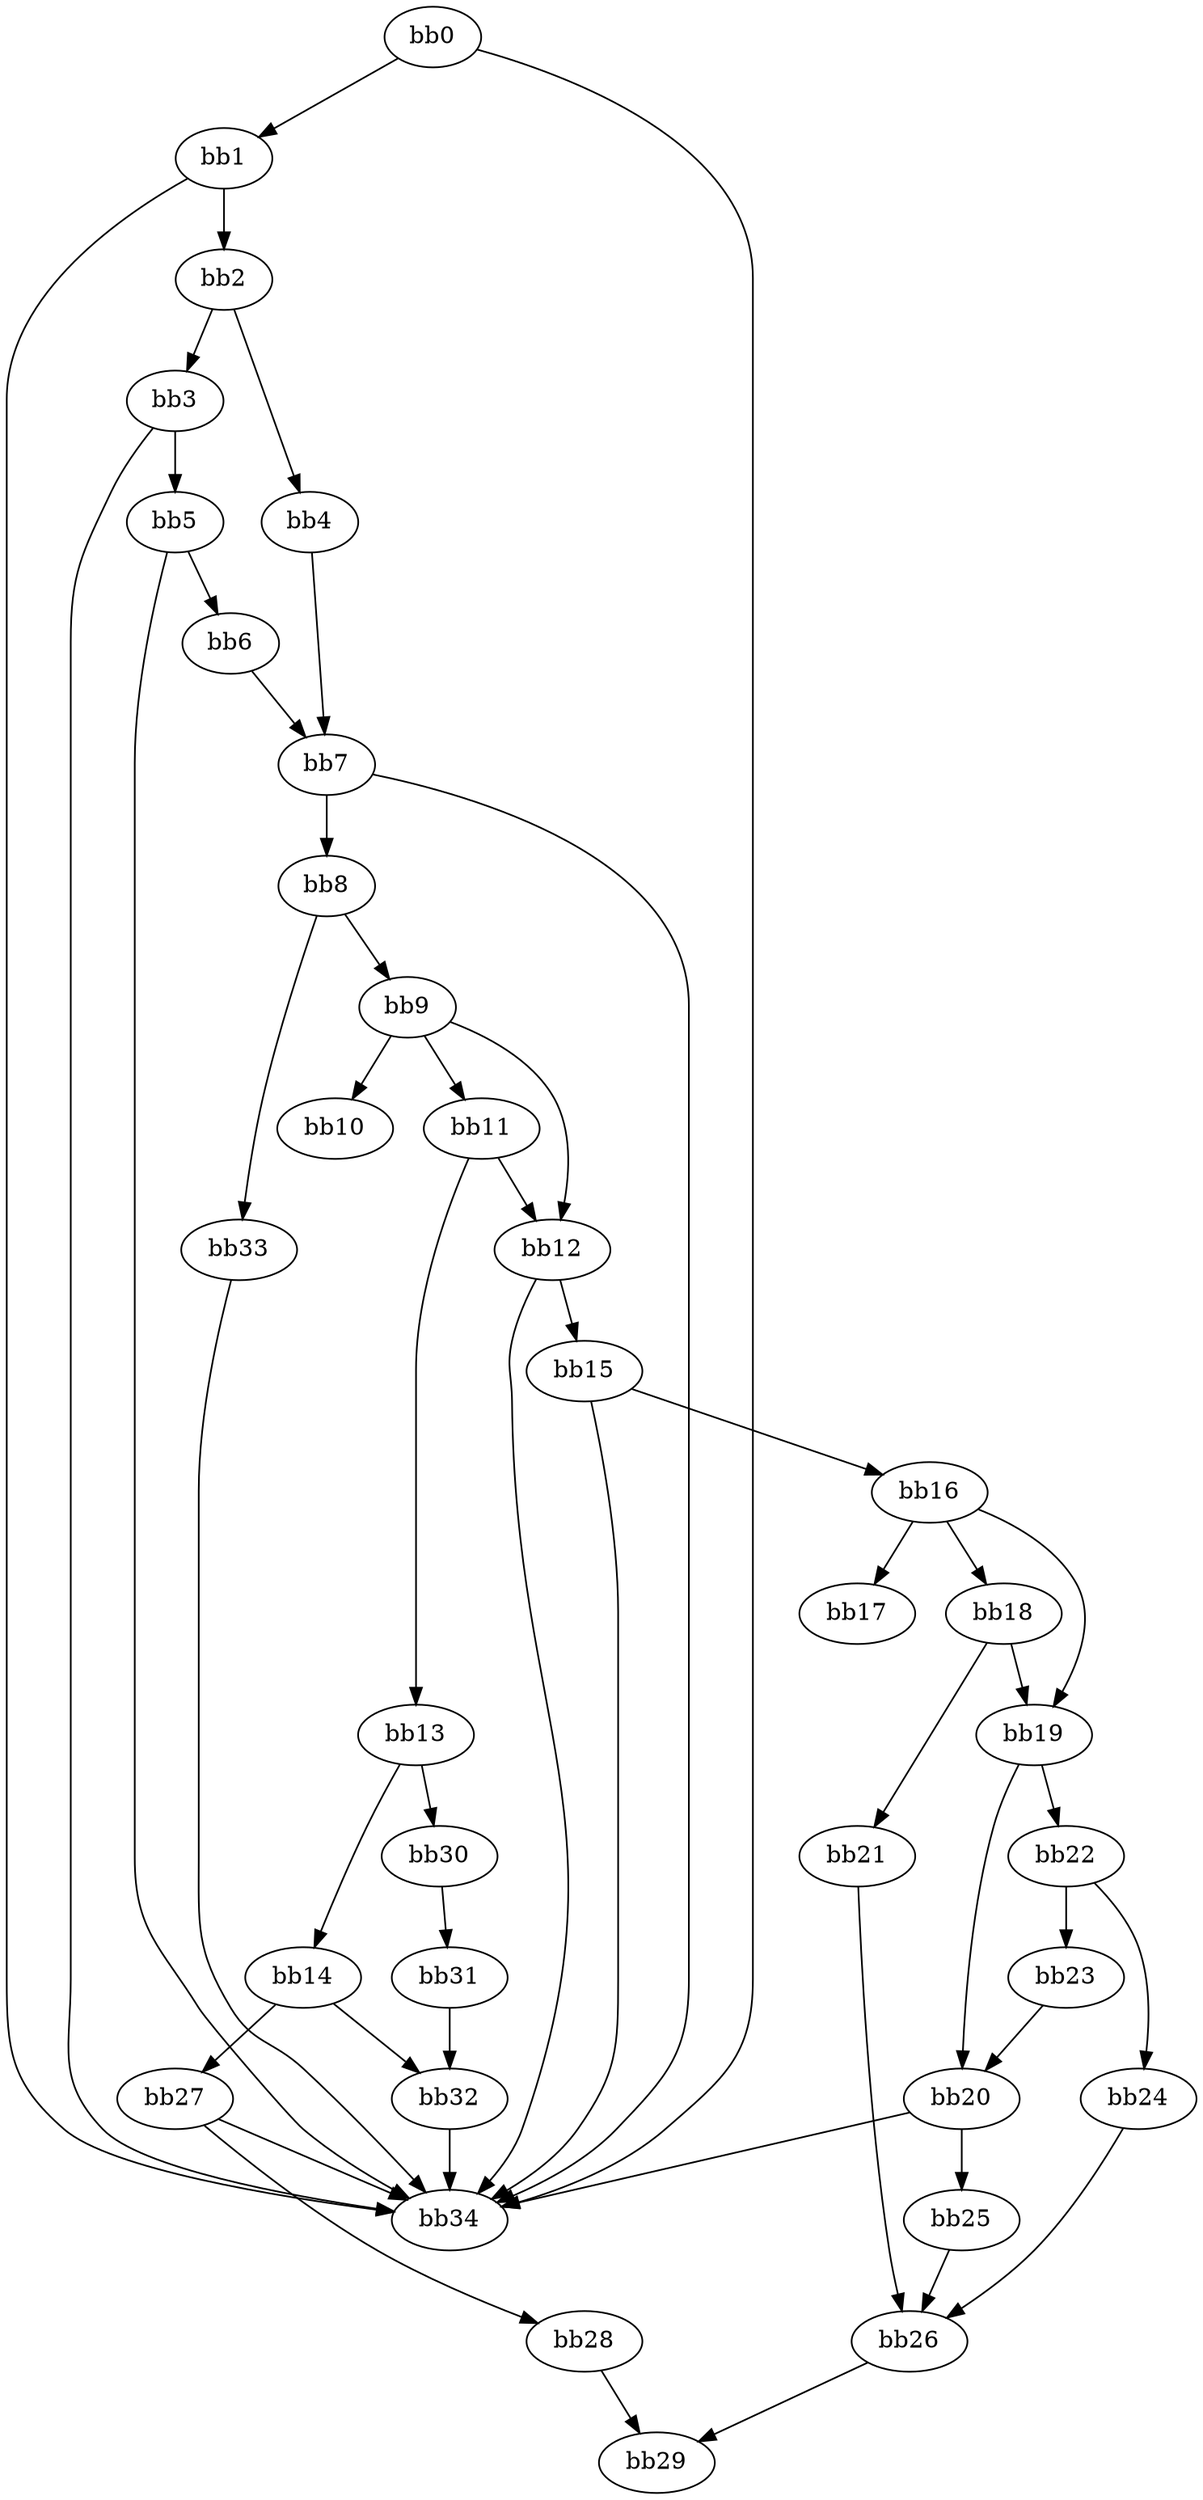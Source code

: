 digraph {
    0 [ label = "bb0\l" ]
    1 [ label = "bb1\l" ]
    2 [ label = "bb2\l" ]
    3 [ label = "bb3\l" ]
    4 [ label = "bb4\l" ]
    5 [ label = "bb5\l" ]
    6 [ label = "bb6\l" ]
    7 [ label = "bb7\l" ]
    8 [ label = "bb8\l" ]
    9 [ label = "bb9\l" ]
    10 [ label = "bb10\l" ]
    11 [ label = "bb11\l" ]
    12 [ label = "bb12\l" ]
    13 [ label = "bb13\l" ]
    14 [ label = "bb14\l" ]
    15 [ label = "bb15\l" ]
    16 [ label = "bb16\l" ]
    17 [ label = "bb17\l" ]
    18 [ label = "bb18\l" ]
    19 [ label = "bb19\l" ]
    20 [ label = "bb20\l" ]
    21 [ label = "bb21\l" ]
    22 [ label = "bb22\l" ]
    23 [ label = "bb23\l" ]
    24 [ label = "bb24\l" ]
    25 [ label = "bb25\l" ]
    26 [ label = "bb26\l" ]
    27 [ label = "bb27\l" ]
    28 [ label = "bb28\l" ]
    29 [ label = "bb29\l" ]
    30 [ label = "bb30\l" ]
    31 [ label = "bb31\l" ]
    32 [ label = "bb32\l" ]
    33 [ label = "bb33\l" ]
    34 [ label = "bb34\l" ]
    0 -> 1 [ ]
    0 -> 34 [ ]
    1 -> 2 [ ]
    1 -> 34 [ ]
    2 -> 3 [ ]
    2 -> 4 [ ]
    3 -> 5 [ ]
    3 -> 34 [ ]
    4 -> 7 [ ]
    5 -> 6 [ ]
    5 -> 34 [ ]
    6 -> 7 [ ]
    7 -> 8 [ ]
    7 -> 34 [ ]
    8 -> 9 [ ]
    8 -> 33 [ ]
    9 -> 10 [ ]
    9 -> 11 [ ]
    9 -> 12 [ ]
    11 -> 12 [ ]
    11 -> 13 [ ]
    12 -> 15 [ ]
    12 -> 34 [ ]
    13 -> 14 [ ]
    13 -> 30 [ ]
    14 -> 27 [ ]
    14 -> 32 [ ]
    15 -> 16 [ ]
    15 -> 34 [ ]
    16 -> 17 [ ]
    16 -> 18 [ ]
    16 -> 19 [ ]
    18 -> 19 [ ]
    18 -> 21 [ ]
    19 -> 20 [ ]
    19 -> 22 [ ]
    20 -> 25 [ ]
    20 -> 34 [ ]
    21 -> 26 [ ]
    22 -> 23 [ ]
    22 -> 24 [ ]
    23 -> 20 [ ]
    24 -> 26 [ ]
    25 -> 26 [ ]
    26 -> 29 [ ]
    27 -> 28 [ ]
    27 -> 34 [ ]
    28 -> 29 [ ]
    30 -> 31 [ ]
    31 -> 32 [ ]
    32 -> 34 [ ]
    33 -> 34 [ ]
}

